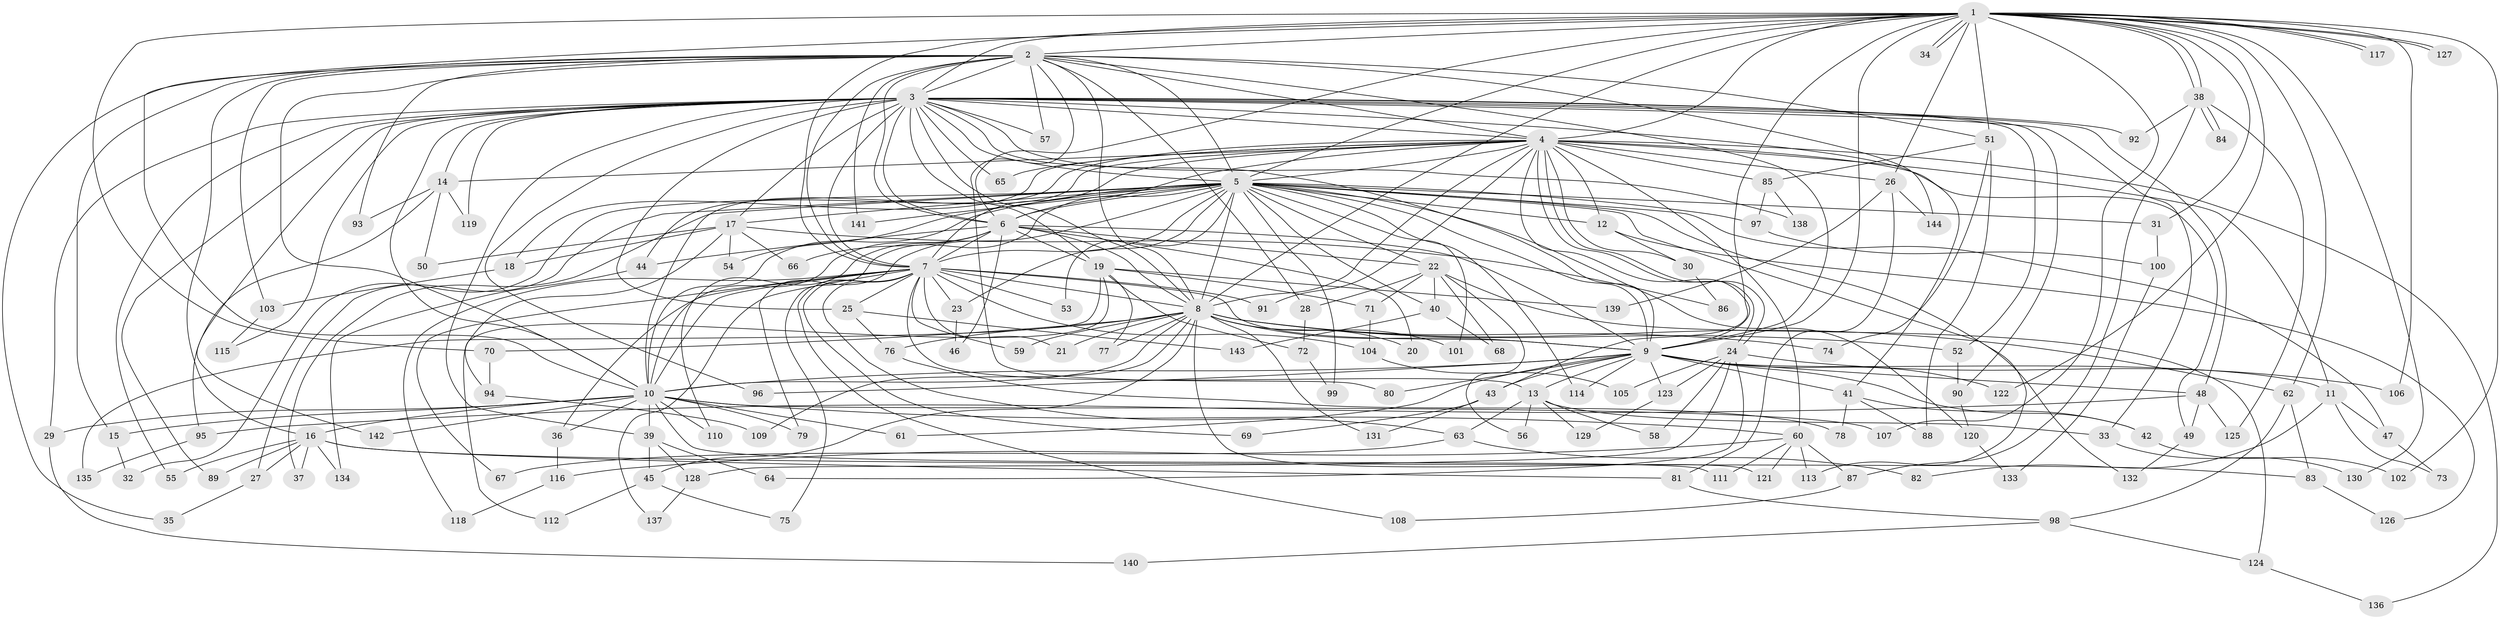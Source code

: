 // coarse degree distribution, {7: 0.05555555555555555, 27: 0.013888888888888888, 3: 0.2916666666666667, 4: 0.125, 2: 0.2222222222222222, 19: 0.027777777777777776, 5: 0.08333333333333333, 15: 0.013888888888888888, 17: 0.013888888888888888, 8: 0.027777777777777776, 6: 0.027777777777777776, 20: 0.013888888888888888, 1: 0.05555555555555555, 26: 0.013888888888888888, 14: 0.013888888888888888}
// Generated by graph-tools (version 1.1) at 2025/36/03/04/25 23:36:25]
// undirected, 144 vertices, 313 edges
graph export_dot {
  node [color=gray90,style=filled];
  1;
  2;
  3;
  4;
  5;
  6;
  7;
  8;
  9;
  10;
  11;
  12;
  13;
  14;
  15;
  16;
  17;
  18;
  19;
  20;
  21;
  22;
  23;
  24;
  25;
  26;
  27;
  28;
  29;
  30;
  31;
  32;
  33;
  34;
  35;
  36;
  37;
  38;
  39;
  40;
  41;
  42;
  43;
  44;
  45;
  46;
  47;
  48;
  49;
  50;
  51;
  52;
  53;
  54;
  55;
  56;
  57;
  58;
  59;
  60;
  61;
  62;
  63;
  64;
  65;
  66;
  67;
  68;
  69;
  70;
  71;
  72;
  73;
  74;
  75;
  76;
  77;
  78;
  79;
  80;
  81;
  82;
  83;
  84;
  85;
  86;
  87;
  88;
  89;
  90;
  91;
  92;
  93;
  94;
  95;
  96;
  97;
  98;
  99;
  100;
  101;
  102;
  103;
  104;
  105;
  106;
  107;
  108;
  109;
  110;
  111;
  112;
  113;
  114;
  115;
  116;
  117;
  118;
  119;
  120;
  121;
  122;
  123;
  124;
  125;
  126;
  127;
  128;
  129;
  130;
  131;
  132;
  133;
  134;
  135;
  136;
  137;
  138;
  139;
  140;
  141;
  142;
  143;
  144;
  1 -- 2;
  1 -- 3;
  1 -- 4;
  1 -- 5;
  1 -- 6;
  1 -- 7;
  1 -- 8;
  1 -- 9;
  1 -- 10;
  1 -- 26;
  1 -- 31;
  1 -- 34;
  1 -- 34;
  1 -- 38;
  1 -- 38;
  1 -- 43;
  1 -- 51;
  1 -- 62;
  1 -- 70;
  1 -- 102;
  1 -- 106;
  1 -- 107;
  1 -- 117;
  1 -- 117;
  1 -- 122;
  1 -- 127;
  1 -- 127;
  1 -- 130;
  2 -- 3;
  2 -- 4;
  2 -- 5;
  2 -- 6;
  2 -- 7;
  2 -- 8;
  2 -- 9;
  2 -- 10;
  2 -- 15;
  2 -- 16;
  2 -- 28;
  2 -- 35;
  2 -- 51;
  2 -- 57;
  2 -- 80;
  2 -- 93;
  2 -- 103;
  2 -- 141;
  2 -- 144;
  3 -- 4;
  3 -- 5;
  3 -- 6;
  3 -- 7;
  3 -- 8;
  3 -- 9;
  3 -- 10;
  3 -- 14;
  3 -- 17;
  3 -- 19;
  3 -- 25;
  3 -- 29;
  3 -- 33;
  3 -- 39;
  3 -- 41;
  3 -- 48;
  3 -- 52;
  3 -- 55;
  3 -- 57;
  3 -- 65;
  3 -- 89;
  3 -- 90;
  3 -- 92;
  3 -- 96;
  3 -- 115;
  3 -- 119;
  3 -- 138;
  3 -- 142;
  4 -- 5;
  4 -- 6;
  4 -- 7;
  4 -- 8;
  4 -- 9;
  4 -- 10;
  4 -- 11;
  4 -- 12;
  4 -- 14;
  4 -- 18;
  4 -- 24;
  4 -- 24;
  4 -- 26;
  4 -- 30;
  4 -- 44;
  4 -- 49;
  4 -- 60;
  4 -- 65;
  4 -- 85;
  4 -- 91;
  4 -- 136;
  5 -- 6;
  5 -- 7;
  5 -- 8;
  5 -- 9;
  5 -- 10;
  5 -- 12;
  5 -- 17;
  5 -- 22;
  5 -- 23;
  5 -- 27;
  5 -- 31;
  5 -- 32;
  5 -- 37;
  5 -- 40;
  5 -- 47;
  5 -- 53;
  5 -- 54;
  5 -- 75;
  5 -- 79;
  5 -- 97;
  5 -- 99;
  5 -- 101;
  5 -- 113;
  5 -- 114;
  5 -- 120;
  5 -- 132;
  5 -- 141;
  6 -- 7;
  6 -- 8;
  6 -- 9;
  6 -- 10;
  6 -- 19;
  6 -- 20;
  6 -- 22;
  6 -- 44;
  6 -- 46;
  6 -- 66;
  6 -- 110;
  7 -- 8;
  7 -- 9;
  7 -- 10;
  7 -- 13;
  7 -- 21;
  7 -- 23;
  7 -- 25;
  7 -- 36;
  7 -- 53;
  7 -- 59;
  7 -- 63;
  7 -- 67;
  7 -- 69;
  7 -- 91;
  7 -- 104;
  7 -- 108;
  7 -- 118;
  7 -- 137;
  8 -- 9;
  8 -- 10;
  8 -- 20;
  8 -- 21;
  8 -- 45;
  8 -- 52;
  8 -- 59;
  8 -- 62;
  8 -- 70;
  8 -- 74;
  8 -- 76;
  8 -- 77;
  8 -- 101;
  8 -- 109;
  8 -- 121;
  8 -- 131;
  9 -- 10;
  9 -- 11;
  9 -- 13;
  9 -- 41;
  9 -- 42;
  9 -- 43;
  9 -- 48;
  9 -- 61;
  9 -- 80;
  9 -- 96;
  9 -- 114;
  9 -- 122;
  9 -- 123;
  10 -- 15;
  10 -- 16;
  10 -- 29;
  10 -- 36;
  10 -- 39;
  10 -- 60;
  10 -- 61;
  10 -- 79;
  10 -- 107;
  10 -- 110;
  10 -- 111;
  10 -- 142;
  11 -- 47;
  11 -- 73;
  11 -- 82;
  12 -- 30;
  12 -- 126;
  13 -- 33;
  13 -- 56;
  13 -- 58;
  13 -- 63;
  13 -- 129;
  14 -- 50;
  14 -- 93;
  14 -- 95;
  14 -- 119;
  15 -- 32;
  16 -- 27;
  16 -- 37;
  16 -- 55;
  16 -- 81;
  16 -- 83;
  16 -- 89;
  16 -- 134;
  17 -- 18;
  17 -- 50;
  17 -- 54;
  17 -- 66;
  17 -- 86;
  17 -- 94;
  18 -- 103;
  19 -- 71;
  19 -- 72;
  19 -- 77;
  19 -- 112;
  19 -- 135;
  19 -- 139;
  22 -- 28;
  22 -- 40;
  22 -- 56;
  22 -- 68;
  22 -- 71;
  22 -- 124;
  23 -- 46;
  24 -- 58;
  24 -- 64;
  24 -- 105;
  24 -- 106;
  24 -- 123;
  24 -- 128;
  25 -- 76;
  25 -- 143;
  26 -- 81;
  26 -- 139;
  26 -- 144;
  27 -- 35;
  28 -- 72;
  29 -- 140;
  30 -- 86;
  31 -- 100;
  33 -- 130;
  36 -- 116;
  38 -- 84;
  38 -- 84;
  38 -- 87;
  38 -- 92;
  38 -- 125;
  39 -- 45;
  39 -- 64;
  39 -- 128;
  40 -- 68;
  40 -- 143;
  41 -- 42;
  41 -- 78;
  41 -- 88;
  42 -- 102;
  43 -- 69;
  43 -- 131;
  44 -- 134;
  45 -- 75;
  45 -- 112;
  47 -- 73;
  48 -- 49;
  48 -- 95;
  48 -- 125;
  49 -- 132;
  51 -- 74;
  51 -- 85;
  51 -- 88;
  52 -- 90;
  60 -- 87;
  60 -- 111;
  60 -- 113;
  60 -- 116;
  60 -- 121;
  62 -- 83;
  62 -- 98;
  63 -- 67;
  63 -- 82;
  70 -- 94;
  71 -- 104;
  72 -- 99;
  76 -- 78;
  81 -- 98;
  83 -- 126;
  85 -- 97;
  85 -- 138;
  87 -- 108;
  90 -- 120;
  94 -- 109;
  95 -- 135;
  97 -- 100;
  98 -- 124;
  98 -- 140;
  100 -- 133;
  103 -- 115;
  104 -- 105;
  116 -- 118;
  120 -- 133;
  123 -- 129;
  124 -- 136;
  128 -- 137;
}
